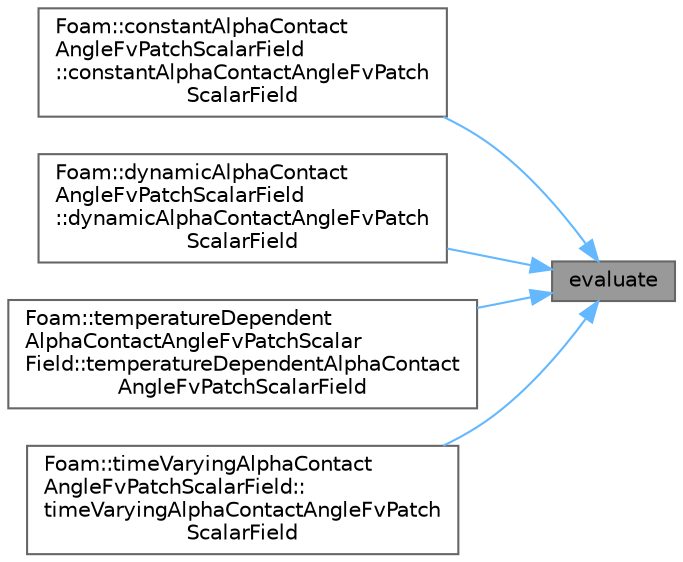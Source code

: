 digraph "evaluate"
{
 // LATEX_PDF_SIZE
  bgcolor="transparent";
  edge [fontname=Helvetica,fontsize=10,labelfontname=Helvetica,labelfontsize=10];
  node [fontname=Helvetica,fontsize=10,shape=box,height=0.2,width=0.4];
  rankdir="RL";
  Node1 [id="Node000001",label="evaluate",height=0.2,width=0.4,color="gray40", fillcolor="grey60", style="filled", fontcolor="black",tooltip=" "];
  Node1 -> Node2 [id="edge1_Node000001_Node000002",dir="back",color="steelblue1",style="solid",tooltip=" "];
  Node2 [id="Node000002",label="Foam::constantAlphaContact\lAngleFvPatchScalarField\l::constantAlphaContactAngleFvPatch\lScalarField",height=0.2,width=0.4,color="grey40", fillcolor="white", style="filled",URL="$classFoam_1_1constantAlphaContactAngleFvPatchScalarField.html#acf8b1d2887c20bcb8aead5e7dc7262de",tooltip=" "];
  Node1 -> Node3 [id="edge2_Node000001_Node000003",dir="back",color="steelblue1",style="solid",tooltip=" "];
  Node3 [id="Node000003",label="Foam::dynamicAlphaContact\lAngleFvPatchScalarField\l::dynamicAlphaContactAngleFvPatch\lScalarField",height=0.2,width=0.4,color="grey40", fillcolor="white", style="filled",URL="$classFoam_1_1dynamicAlphaContactAngleFvPatchScalarField.html#a8ea833ae1f2f9faba306540aec4f69c3",tooltip=" "];
  Node1 -> Node4 [id="edge3_Node000001_Node000004",dir="back",color="steelblue1",style="solid",tooltip=" "];
  Node4 [id="Node000004",label="Foam::temperatureDependent\lAlphaContactAngleFvPatchScalar\lField::temperatureDependentAlphaContact\lAngleFvPatchScalarField",height=0.2,width=0.4,color="grey40", fillcolor="white", style="filled",URL="$classFoam_1_1temperatureDependentAlphaContactAngleFvPatchScalarField.html#af4e2bbc46400b5b12d3b52907dcc28f7",tooltip=" "];
  Node1 -> Node5 [id="edge4_Node000001_Node000005",dir="back",color="steelblue1",style="solid",tooltip=" "];
  Node5 [id="Node000005",label="Foam::timeVaryingAlphaContact\lAngleFvPatchScalarField::\ltimeVaryingAlphaContactAngleFvPatch\lScalarField",height=0.2,width=0.4,color="grey40", fillcolor="white", style="filled",URL="$classFoam_1_1timeVaryingAlphaContactAngleFvPatchScalarField.html#a8c112eb602f7342d3499c906d80e4852",tooltip=" "];
}
